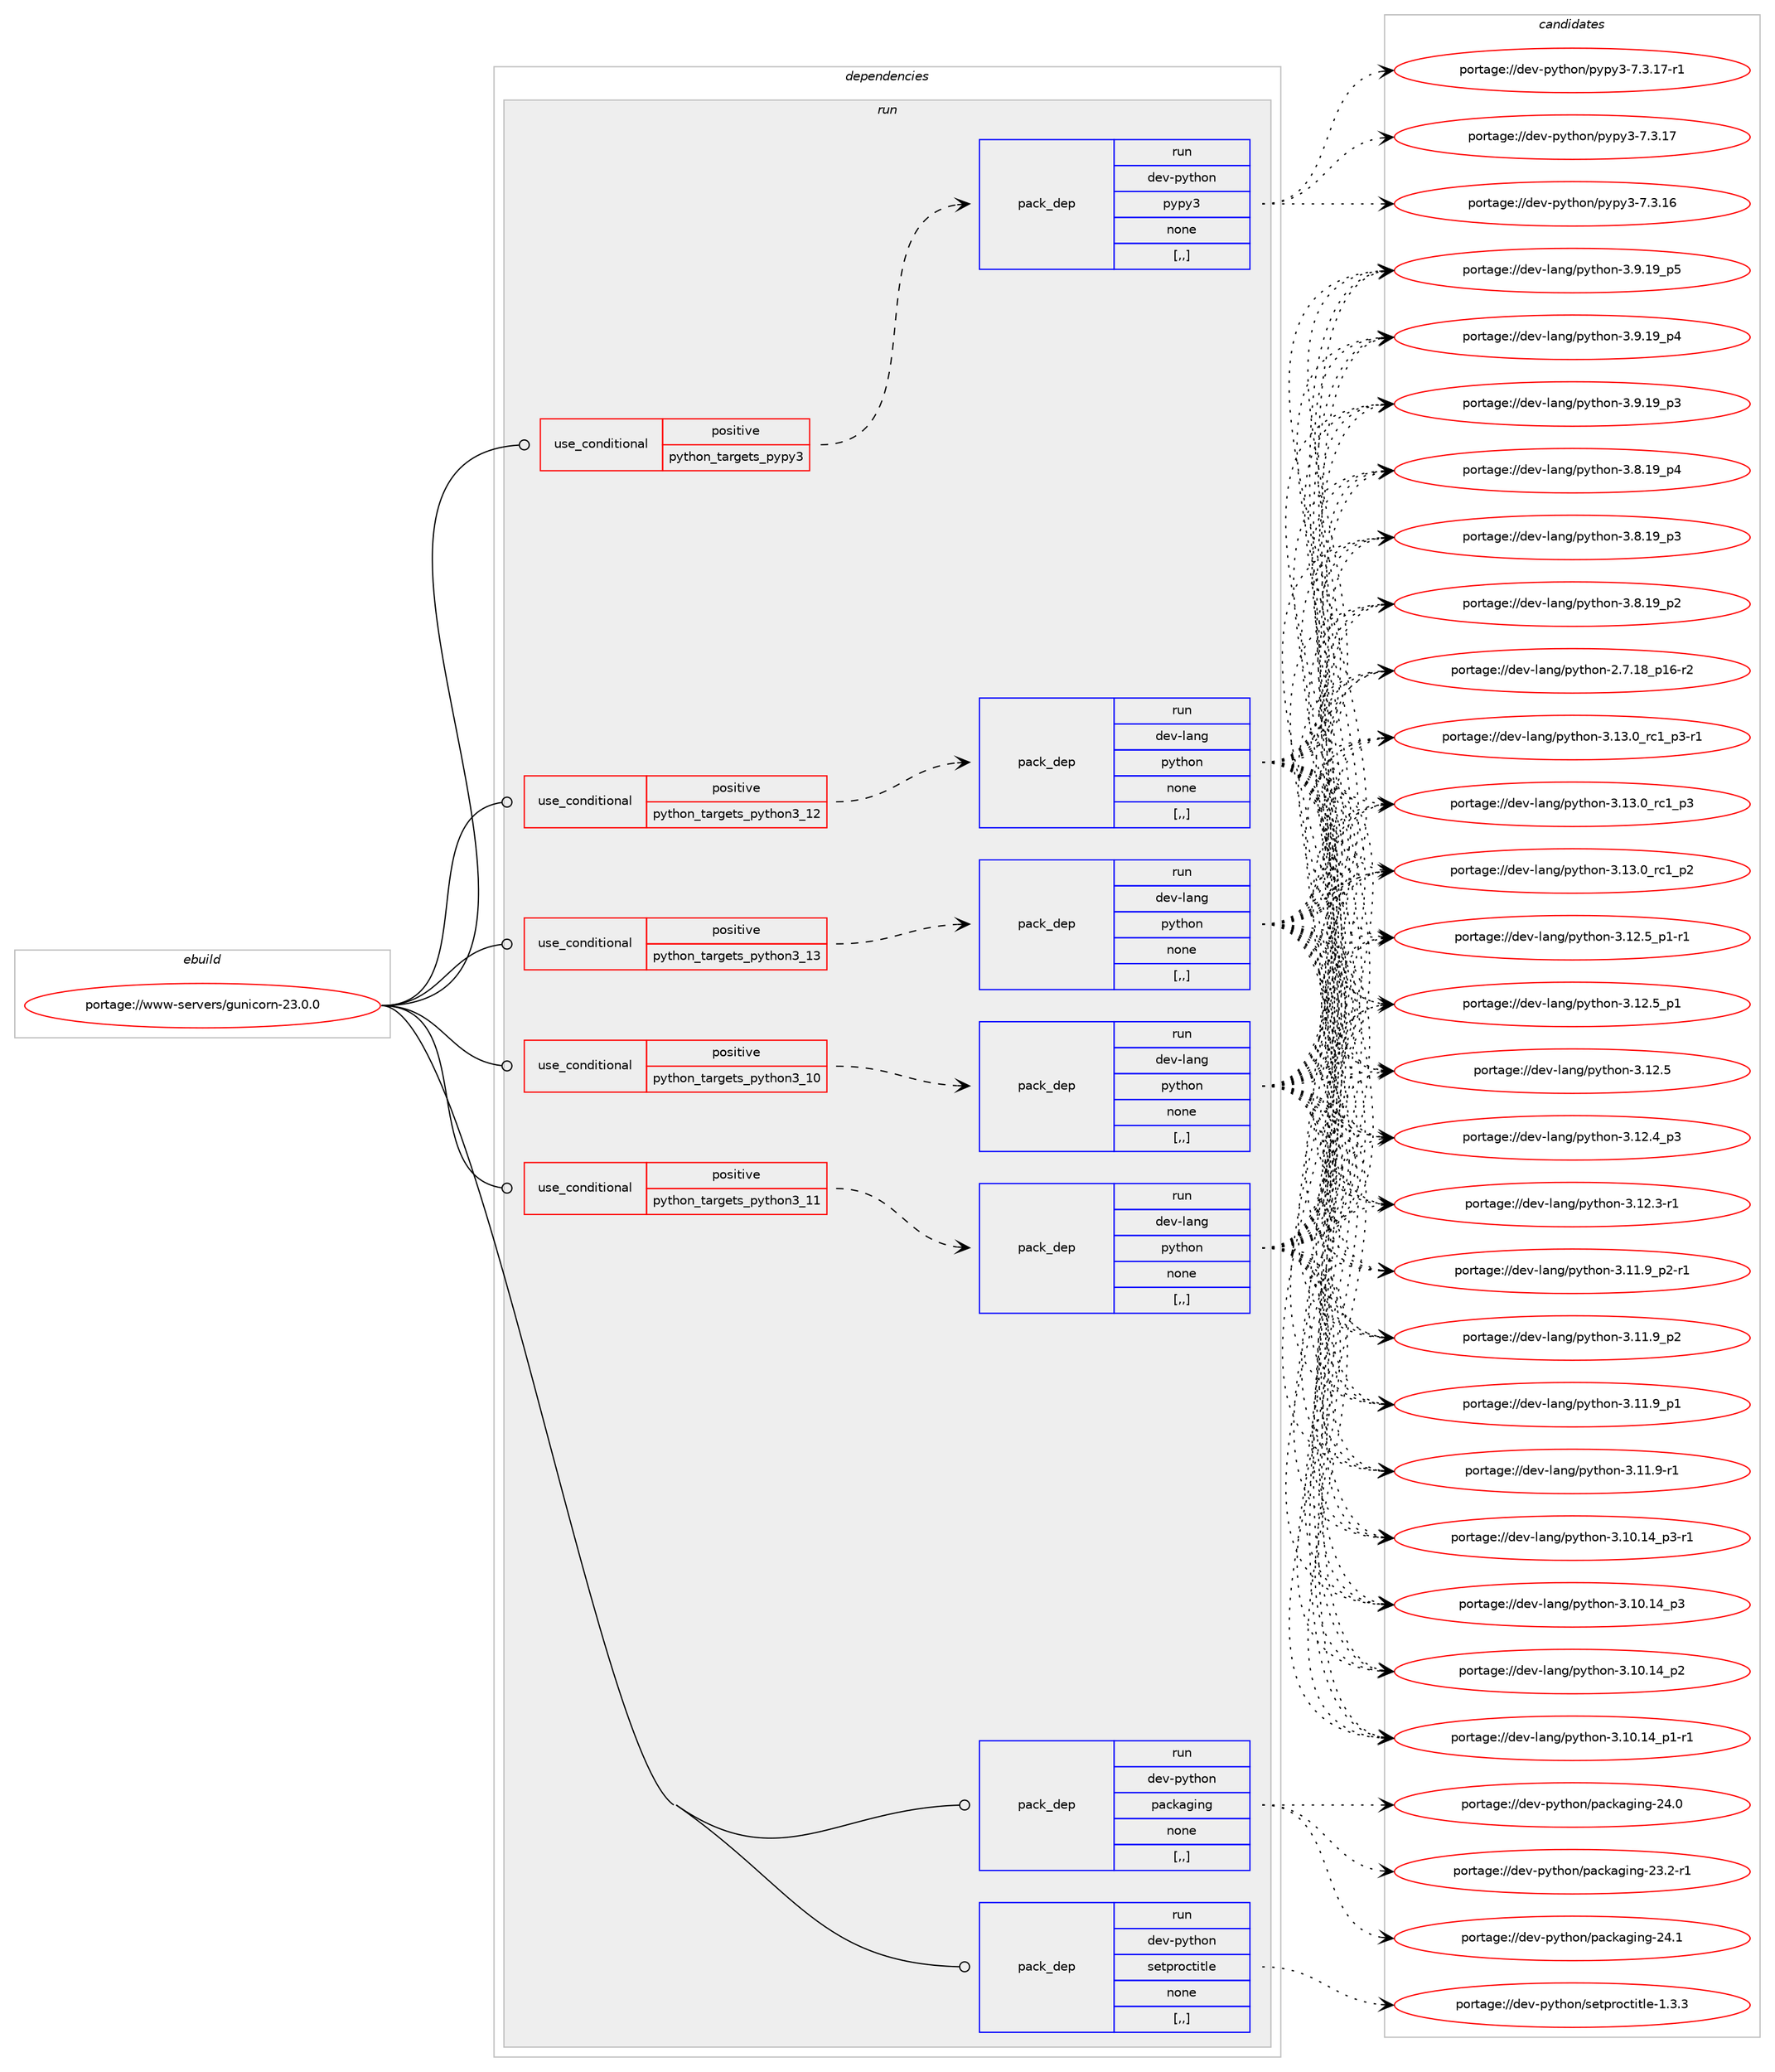 digraph prolog {

# *************
# Graph options
# *************

newrank=true;
concentrate=true;
compound=true;
graph [rankdir=LR,fontname=Helvetica,fontsize=10,ranksep=1.5];#, ranksep=2.5, nodesep=0.2];
edge  [arrowhead=vee];
node  [fontname=Helvetica,fontsize=10];

# **********
# The ebuild
# **********

subgraph cluster_leftcol {
color=gray;
label=<<i>ebuild</i>>;
id [label="portage://www-servers/gunicorn-23.0.0", color=red, width=4, href="../www-servers/gunicorn-23.0.0.svg"];
}

# ****************
# The dependencies
# ****************

subgraph cluster_midcol {
color=gray;
label=<<i>dependencies</i>>;
subgraph cluster_compile {
fillcolor="#eeeeee";
style=filled;
label=<<i>compile</i>>;
}
subgraph cluster_compileandrun {
fillcolor="#eeeeee";
style=filled;
label=<<i>compile and run</i>>;
}
subgraph cluster_run {
fillcolor="#eeeeee";
style=filled;
label=<<i>run</i>>;
subgraph cond329 {
dependency2008 [label=<<TABLE BORDER="0" CELLBORDER="1" CELLSPACING="0" CELLPADDING="4"><TR><TD ROWSPAN="3" CELLPADDING="10">use_conditional</TD></TR><TR><TD>positive</TD></TR><TR><TD>python_targets_pypy3</TD></TR></TABLE>>, shape=none, color=red];
subgraph pack1589 {
dependency2009 [label=<<TABLE BORDER="0" CELLBORDER="1" CELLSPACING="0" CELLPADDING="4" WIDTH="220"><TR><TD ROWSPAN="6" CELLPADDING="30">pack_dep</TD></TR><TR><TD WIDTH="110">run</TD></TR><TR><TD>dev-python</TD></TR><TR><TD>pypy3</TD></TR><TR><TD>none</TD></TR><TR><TD>[,,]</TD></TR></TABLE>>, shape=none, color=blue];
}
dependency2008:e -> dependency2009:w [weight=20,style="dashed",arrowhead="vee"];
}
id:e -> dependency2008:w [weight=20,style="solid",arrowhead="odot"];
subgraph cond330 {
dependency2010 [label=<<TABLE BORDER="0" CELLBORDER="1" CELLSPACING="0" CELLPADDING="4"><TR><TD ROWSPAN="3" CELLPADDING="10">use_conditional</TD></TR><TR><TD>positive</TD></TR><TR><TD>python_targets_python3_10</TD></TR></TABLE>>, shape=none, color=red];
subgraph pack1590 {
dependency2011 [label=<<TABLE BORDER="0" CELLBORDER="1" CELLSPACING="0" CELLPADDING="4" WIDTH="220"><TR><TD ROWSPAN="6" CELLPADDING="30">pack_dep</TD></TR><TR><TD WIDTH="110">run</TD></TR><TR><TD>dev-lang</TD></TR><TR><TD>python</TD></TR><TR><TD>none</TD></TR><TR><TD>[,,]</TD></TR></TABLE>>, shape=none, color=blue];
}
dependency2010:e -> dependency2011:w [weight=20,style="dashed",arrowhead="vee"];
}
id:e -> dependency2010:w [weight=20,style="solid",arrowhead="odot"];
subgraph cond331 {
dependency2012 [label=<<TABLE BORDER="0" CELLBORDER="1" CELLSPACING="0" CELLPADDING="4"><TR><TD ROWSPAN="3" CELLPADDING="10">use_conditional</TD></TR><TR><TD>positive</TD></TR><TR><TD>python_targets_python3_11</TD></TR></TABLE>>, shape=none, color=red];
subgraph pack1591 {
dependency2013 [label=<<TABLE BORDER="0" CELLBORDER="1" CELLSPACING="0" CELLPADDING="4" WIDTH="220"><TR><TD ROWSPAN="6" CELLPADDING="30">pack_dep</TD></TR><TR><TD WIDTH="110">run</TD></TR><TR><TD>dev-lang</TD></TR><TR><TD>python</TD></TR><TR><TD>none</TD></TR><TR><TD>[,,]</TD></TR></TABLE>>, shape=none, color=blue];
}
dependency2012:e -> dependency2013:w [weight=20,style="dashed",arrowhead="vee"];
}
id:e -> dependency2012:w [weight=20,style="solid",arrowhead="odot"];
subgraph cond332 {
dependency2014 [label=<<TABLE BORDER="0" CELLBORDER="1" CELLSPACING="0" CELLPADDING="4"><TR><TD ROWSPAN="3" CELLPADDING="10">use_conditional</TD></TR><TR><TD>positive</TD></TR><TR><TD>python_targets_python3_12</TD></TR></TABLE>>, shape=none, color=red];
subgraph pack1592 {
dependency2015 [label=<<TABLE BORDER="0" CELLBORDER="1" CELLSPACING="0" CELLPADDING="4" WIDTH="220"><TR><TD ROWSPAN="6" CELLPADDING="30">pack_dep</TD></TR><TR><TD WIDTH="110">run</TD></TR><TR><TD>dev-lang</TD></TR><TR><TD>python</TD></TR><TR><TD>none</TD></TR><TR><TD>[,,]</TD></TR></TABLE>>, shape=none, color=blue];
}
dependency2014:e -> dependency2015:w [weight=20,style="dashed",arrowhead="vee"];
}
id:e -> dependency2014:w [weight=20,style="solid",arrowhead="odot"];
subgraph cond333 {
dependency2016 [label=<<TABLE BORDER="0" CELLBORDER="1" CELLSPACING="0" CELLPADDING="4"><TR><TD ROWSPAN="3" CELLPADDING="10">use_conditional</TD></TR><TR><TD>positive</TD></TR><TR><TD>python_targets_python3_13</TD></TR></TABLE>>, shape=none, color=red];
subgraph pack1593 {
dependency2017 [label=<<TABLE BORDER="0" CELLBORDER="1" CELLSPACING="0" CELLPADDING="4" WIDTH="220"><TR><TD ROWSPAN="6" CELLPADDING="30">pack_dep</TD></TR><TR><TD WIDTH="110">run</TD></TR><TR><TD>dev-lang</TD></TR><TR><TD>python</TD></TR><TR><TD>none</TD></TR><TR><TD>[,,]</TD></TR></TABLE>>, shape=none, color=blue];
}
dependency2016:e -> dependency2017:w [weight=20,style="dashed",arrowhead="vee"];
}
id:e -> dependency2016:w [weight=20,style="solid",arrowhead="odot"];
subgraph pack1594 {
dependency2018 [label=<<TABLE BORDER="0" CELLBORDER="1" CELLSPACING="0" CELLPADDING="4" WIDTH="220"><TR><TD ROWSPAN="6" CELLPADDING="30">pack_dep</TD></TR><TR><TD WIDTH="110">run</TD></TR><TR><TD>dev-python</TD></TR><TR><TD>packaging</TD></TR><TR><TD>none</TD></TR><TR><TD>[,,]</TD></TR></TABLE>>, shape=none, color=blue];
}
id:e -> dependency2018:w [weight=20,style="solid",arrowhead="odot"];
subgraph pack1595 {
dependency2019 [label=<<TABLE BORDER="0" CELLBORDER="1" CELLSPACING="0" CELLPADDING="4" WIDTH="220"><TR><TD ROWSPAN="6" CELLPADDING="30">pack_dep</TD></TR><TR><TD WIDTH="110">run</TD></TR><TR><TD>dev-python</TD></TR><TR><TD>setproctitle</TD></TR><TR><TD>none</TD></TR><TR><TD>[,,]</TD></TR></TABLE>>, shape=none, color=blue];
}
id:e -> dependency2019:w [weight=20,style="solid",arrowhead="odot"];
}
}

# **************
# The candidates
# **************

subgraph cluster_choices {
rank=same;
color=gray;
label=<<i>candidates</i>>;

subgraph choice1589 {
color=black;
nodesep=1;
choice100101118451121211161041111104711212111212151455546514649554511449 [label="portage://dev-python/pypy3-7.3.17-r1", color=red, width=4,href="../dev-python/pypy3-7.3.17-r1.svg"];
choice10010111845112121116104111110471121211121215145554651464955 [label="portage://dev-python/pypy3-7.3.17", color=red, width=4,href="../dev-python/pypy3-7.3.17.svg"];
choice10010111845112121116104111110471121211121215145554651464954 [label="portage://dev-python/pypy3-7.3.16", color=red, width=4,href="../dev-python/pypy3-7.3.16.svg"];
dependency2009:e -> choice100101118451121211161041111104711212111212151455546514649554511449:w [style=dotted,weight="100"];
dependency2009:e -> choice10010111845112121116104111110471121211121215145554651464955:w [style=dotted,weight="100"];
dependency2009:e -> choice10010111845112121116104111110471121211121215145554651464954:w [style=dotted,weight="100"];
}
subgraph choice1590 {
color=black;
nodesep=1;
choice1001011184510897110103471121211161041111104551464951464895114994995112514511449 [label="portage://dev-lang/python-3.13.0_rc1_p3-r1", color=red, width=4,href="../dev-lang/python-3.13.0_rc1_p3-r1.svg"];
choice100101118451089711010347112121116104111110455146495146489511499499511251 [label="portage://dev-lang/python-3.13.0_rc1_p3", color=red, width=4,href="../dev-lang/python-3.13.0_rc1_p3.svg"];
choice100101118451089711010347112121116104111110455146495146489511499499511250 [label="portage://dev-lang/python-3.13.0_rc1_p2", color=red, width=4,href="../dev-lang/python-3.13.0_rc1_p2.svg"];
choice1001011184510897110103471121211161041111104551464950465395112494511449 [label="portage://dev-lang/python-3.12.5_p1-r1", color=red, width=4,href="../dev-lang/python-3.12.5_p1-r1.svg"];
choice100101118451089711010347112121116104111110455146495046539511249 [label="portage://dev-lang/python-3.12.5_p1", color=red, width=4,href="../dev-lang/python-3.12.5_p1.svg"];
choice10010111845108971101034711212111610411111045514649504653 [label="portage://dev-lang/python-3.12.5", color=red, width=4,href="../dev-lang/python-3.12.5.svg"];
choice100101118451089711010347112121116104111110455146495046529511251 [label="portage://dev-lang/python-3.12.4_p3", color=red, width=4,href="../dev-lang/python-3.12.4_p3.svg"];
choice100101118451089711010347112121116104111110455146495046514511449 [label="portage://dev-lang/python-3.12.3-r1", color=red, width=4,href="../dev-lang/python-3.12.3-r1.svg"];
choice1001011184510897110103471121211161041111104551464949465795112504511449 [label="portage://dev-lang/python-3.11.9_p2-r1", color=red, width=4,href="../dev-lang/python-3.11.9_p2-r1.svg"];
choice100101118451089711010347112121116104111110455146494946579511250 [label="portage://dev-lang/python-3.11.9_p2", color=red, width=4,href="../dev-lang/python-3.11.9_p2.svg"];
choice100101118451089711010347112121116104111110455146494946579511249 [label="portage://dev-lang/python-3.11.9_p1", color=red, width=4,href="../dev-lang/python-3.11.9_p1.svg"];
choice100101118451089711010347112121116104111110455146494946574511449 [label="portage://dev-lang/python-3.11.9-r1", color=red, width=4,href="../dev-lang/python-3.11.9-r1.svg"];
choice100101118451089711010347112121116104111110455146494846495295112514511449 [label="portage://dev-lang/python-3.10.14_p3-r1", color=red, width=4,href="../dev-lang/python-3.10.14_p3-r1.svg"];
choice10010111845108971101034711212111610411111045514649484649529511251 [label="portage://dev-lang/python-3.10.14_p3", color=red, width=4,href="../dev-lang/python-3.10.14_p3.svg"];
choice10010111845108971101034711212111610411111045514649484649529511250 [label="portage://dev-lang/python-3.10.14_p2", color=red, width=4,href="../dev-lang/python-3.10.14_p2.svg"];
choice100101118451089711010347112121116104111110455146494846495295112494511449 [label="portage://dev-lang/python-3.10.14_p1-r1", color=red, width=4,href="../dev-lang/python-3.10.14_p1-r1.svg"];
choice100101118451089711010347112121116104111110455146574649579511253 [label="portage://dev-lang/python-3.9.19_p5", color=red, width=4,href="../dev-lang/python-3.9.19_p5.svg"];
choice100101118451089711010347112121116104111110455146574649579511252 [label="portage://dev-lang/python-3.9.19_p4", color=red, width=4,href="../dev-lang/python-3.9.19_p4.svg"];
choice100101118451089711010347112121116104111110455146574649579511251 [label="portage://dev-lang/python-3.9.19_p3", color=red, width=4,href="../dev-lang/python-3.9.19_p3.svg"];
choice100101118451089711010347112121116104111110455146564649579511252 [label="portage://dev-lang/python-3.8.19_p4", color=red, width=4,href="../dev-lang/python-3.8.19_p4.svg"];
choice100101118451089711010347112121116104111110455146564649579511251 [label="portage://dev-lang/python-3.8.19_p3", color=red, width=4,href="../dev-lang/python-3.8.19_p3.svg"];
choice100101118451089711010347112121116104111110455146564649579511250 [label="portage://dev-lang/python-3.8.19_p2", color=red, width=4,href="../dev-lang/python-3.8.19_p2.svg"];
choice100101118451089711010347112121116104111110455046554649569511249544511450 [label="portage://dev-lang/python-2.7.18_p16-r2", color=red, width=4,href="../dev-lang/python-2.7.18_p16-r2.svg"];
dependency2011:e -> choice1001011184510897110103471121211161041111104551464951464895114994995112514511449:w [style=dotted,weight="100"];
dependency2011:e -> choice100101118451089711010347112121116104111110455146495146489511499499511251:w [style=dotted,weight="100"];
dependency2011:e -> choice100101118451089711010347112121116104111110455146495146489511499499511250:w [style=dotted,weight="100"];
dependency2011:e -> choice1001011184510897110103471121211161041111104551464950465395112494511449:w [style=dotted,weight="100"];
dependency2011:e -> choice100101118451089711010347112121116104111110455146495046539511249:w [style=dotted,weight="100"];
dependency2011:e -> choice10010111845108971101034711212111610411111045514649504653:w [style=dotted,weight="100"];
dependency2011:e -> choice100101118451089711010347112121116104111110455146495046529511251:w [style=dotted,weight="100"];
dependency2011:e -> choice100101118451089711010347112121116104111110455146495046514511449:w [style=dotted,weight="100"];
dependency2011:e -> choice1001011184510897110103471121211161041111104551464949465795112504511449:w [style=dotted,weight="100"];
dependency2011:e -> choice100101118451089711010347112121116104111110455146494946579511250:w [style=dotted,weight="100"];
dependency2011:e -> choice100101118451089711010347112121116104111110455146494946579511249:w [style=dotted,weight="100"];
dependency2011:e -> choice100101118451089711010347112121116104111110455146494946574511449:w [style=dotted,weight="100"];
dependency2011:e -> choice100101118451089711010347112121116104111110455146494846495295112514511449:w [style=dotted,weight="100"];
dependency2011:e -> choice10010111845108971101034711212111610411111045514649484649529511251:w [style=dotted,weight="100"];
dependency2011:e -> choice10010111845108971101034711212111610411111045514649484649529511250:w [style=dotted,weight="100"];
dependency2011:e -> choice100101118451089711010347112121116104111110455146494846495295112494511449:w [style=dotted,weight="100"];
dependency2011:e -> choice100101118451089711010347112121116104111110455146574649579511253:w [style=dotted,weight="100"];
dependency2011:e -> choice100101118451089711010347112121116104111110455146574649579511252:w [style=dotted,weight="100"];
dependency2011:e -> choice100101118451089711010347112121116104111110455146574649579511251:w [style=dotted,weight="100"];
dependency2011:e -> choice100101118451089711010347112121116104111110455146564649579511252:w [style=dotted,weight="100"];
dependency2011:e -> choice100101118451089711010347112121116104111110455146564649579511251:w [style=dotted,weight="100"];
dependency2011:e -> choice100101118451089711010347112121116104111110455146564649579511250:w [style=dotted,weight="100"];
dependency2011:e -> choice100101118451089711010347112121116104111110455046554649569511249544511450:w [style=dotted,weight="100"];
}
subgraph choice1591 {
color=black;
nodesep=1;
choice1001011184510897110103471121211161041111104551464951464895114994995112514511449 [label="portage://dev-lang/python-3.13.0_rc1_p3-r1", color=red, width=4,href="../dev-lang/python-3.13.0_rc1_p3-r1.svg"];
choice100101118451089711010347112121116104111110455146495146489511499499511251 [label="portage://dev-lang/python-3.13.0_rc1_p3", color=red, width=4,href="../dev-lang/python-3.13.0_rc1_p3.svg"];
choice100101118451089711010347112121116104111110455146495146489511499499511250 [label="portage://dev-lang/python-3.13.0_rc1_p2", color=red, width=4,href="../dev-lang/python-3.13.0_rc1_p2.svg"];
choice1001011184510897110103471121211161041111104551464950465395112494511449 [label="portage://dev-lang/python-3.12.5_p1-r1", color=red, width=4,href="../dev-lang/python-3.12.5_p1-r1.svg"];
choice100101118451089711010347112121116104111110455146495046539511249 [label="portage://dev-lang/python-3.12.5_p1", color=red, width=4,href="../dev-lang/python-3.12.5_p1.svg"];
choice10010111845108971101034711212111610411111045514649504653 [label="portage://dev-lang/python-3.12.5", color=red, width=4,href="../dev-lang/python-3.12.5.svg"];
choice100101118451089711010347112121116104111110455146495046529511251 [label="portage://dev-lang/python-3.12.4_p3", color=red, width=4,href="../dev-lang/python-3.12.4_p3.svg"];
choice100101118451089711010347112121116104111110455146495046514511449 [label="portage://dev-lang/python-3.12.3-r1", color=red, width=4,href="../dev-lang/python-3.12.3-r1.svg"];
choice1001011184510897110103471121211161041111104551464949465795112504511449 [label="portage://dev-lang/python-3.11.9_p2-r1", color=red, width=4,href="../dev-lang/python-3.11.9_p2-r1.svg"];
choice100101118451089711010347112121116104111110455146494946579511250 [label="portage://dev-lang/python-3.11.9_p2", color=red, width=4,href="../dev-lang/python-3.11.9_p2.svg"];
choice100101118451089711010347112121116104111110455146494946579511249 [label="portage://dev-lang/python-3.11.9_p1", color=red, width=4,href="../dev-lang/python-3.11.9_p1.svg"];
choice100101118451089711010347112121116104111110455146494946574511449 [label="portage://dev-lang/python-3.11.9-r1", color=red, width=4,href="../dev-lang/python-3.11.9-r1.svg"];
choice100101118451089711010347112121116104111110455146494846495295112514511449 [label="portage://dev-lang/python-3.10.14_p3-r1", color=red, width=4,href="../dev-lang/python-3.10.14_p3-r1.svg"];
choice10010111845108971101034711212111610411111045514649484649529511251 [label="portage://dev-lang/python-3.10.14_p3", color=red, width=4,href="../dev-lang/python-3.10.14_p3.svg"];
choice10010111845108971101034711212111610411111045514649484649529511250 [label="portage://dev-lang/python-3.10.14_p2", color=red, width=4,href="../dev-lang/python-3.10.14_p2.svg"];
choice100101118451089711010347112121116104111110455146494846495295112494511449 [label="portage://dev-lang/python-3.10.14_p1-r1", color=red, width=4,href="../dev-lang/python-3.10.14_p1-r1.svg"];
choice100101118451089711010347112121116104111110455146574649579511253 [label="portage://dev-lang/python-3.9.19_p5", color=red, width=4,href="../dev-lang/python-3.9.19_p5.svg"];
choice100101118451089711010347112121116104111110455146574649579511252 [label="portage://dev-lang/python-3.9.19_p4", color=red, width=4,href="../dev-lang/python-3.9.19_p4.svg"];
choice100101118451089711010347112121116104111110455146574649579511251 [label="portage://dev-lang/python-3.9.19_p3", color=red, width=4,href="../dev-lang/python-3.9.19_p3.svg"];
choice100101118451089711010347112121116104111110455146564649579511252 [label="portage://dev-lang/python-3.8.19_p4", color=red, width=4,href="../dev-lang/python-3.8.19_p4.svg"];
choice100101118451089711010347112121116104111110455146564649579511251 [label="portage://dev-lang/python-3.8.19_p3", color=red, width=4,href="../dev-lang/python-3.8.19_p3.svg"];
choice100101118451089711010347112121116104111110455146564649579511250 [label="portage://dev-lang/python-3.8.19_p2", color=red, width=4,href="../dev-lang/python-3.8.19_p2.svg"];
choice100101118451089711010347112121116104111110455046554649569511249544511450 [label="portage://dev-lang/python-2.7.18_p16-r2", color=red, width=4,href="../dev-lang/python-2.7.18_p16-r2.svg"];
dependency2013:e -> choice1001011184510897110103471121211161041111104551464951464895114994995112514511449:w [style=dotted,weight="100"];
dependency2013:e -> choice100101118451089711010347112121116104111110455146495146489511499499511251:w [style=dotted,weight="100"];
dependency2013:e -> choice100101118451089711010347112121116104111110455146495146489511499499511250:w [style=dotted,weight="100"];
dependency2013:e -> choice1001011184510897110103471121211161041111104551464950465395112494511449:w [style=dotted,weight="100"];
dependency2013:e -> choice100101118451089711010347112121116104111110455146495046539511249:w [style=dotted,weight="100"];
dependency2013:e -> choice10010111845108971101034711212111610411111045514649504653:w [style=dotted,weight="100"];
dependency2013:e -> choice100101118451089711010347112121116104111110455146495046529511251:w [style=dotted,weight="100"];
dependency2013:e -> choice100101118451089711010347112121116104111110455146495046514511449:w [style=dotted,weight="100"];
dependency2013:e -> choice1001011184510897110103471121211161041111104551464949465795112504511449:w [style=dotted,weight="100"];
dependency2013:e -> choice100101118451089711010347112121116104111110455146494946579511250:w [style=dotted,weight="100"];
dependency2013:e -> choice100101118451089711010347112121116104111110455146494946579511249:w [style=dotted,weight="100"];
dependency2013:e -> choice100101118451089711010347112121116104111110455146494946574511449:w [style=dotted,weight="100"];
dependency2013:e -> choice100101118451089711010347112121116104111110455146494846495295112514511449:w [style=dotted,weight="100"];
dependency2013:e -> choice10010111845108971101034711212111610411111045514649484649529511251:w [style=dotted,weight="100"];
dependency2013:e -> choice10010111845108971101034711212111610411111045514649484649529511250:w [style=dotted,weight="100"];
dependency2013:e -> choice100101118451089711010347112121116104111110455146494846495295112494511449:w [style=dotted,weight="100"];
dependency2013:e -> choice100101118451089711010347112121116104111110455146574649579511253:w [style=dotted,weight="100"];
dependency2013:e -> choice100101118451089711010347112121116104111110455146574649579511252:w [style=dotted,weight="100"];
dependency2013:e -> choice100101118451089711010347112121116104111110455146574649579511251:w [style=dotted,weight="100"];
dependency2013:e -> choice100101118451089711010347112121116104111110455146564649579511252:w [style=dotted,weight="100"];
dependency2013:e -> choice100101118451089711010347112121116104111110455146564649579511251:w [style=dotted,weight="100"];
dependency2013:e -> choice100101118451089711010347112121116104111110455146564649579511250:w [style=dotted,weight="100"];
dependency2013:e -> choice100101118451089711010347112121116104111110455046554649569511249544511450:w [style=dotted,weight="100"];
}
subgraph choice1592 {
color=black;
nodesep=1;
choice1001011184510897110103471121211161041111104551464951464895114994995112514511449 [label="portage://dev-lang/python-3.13.0_rc1_p3-r1", color=red, width=4,href="../dev-lang/python-3.13.0_rc1_p3-r1.svg"];
choice100101118451089711010347112121116104111110455146495146489511499499511251 [label="portage://dev-lang/python-3.13.0_rc1_p3", color=red, width=4,href="../dev-lang/python-3.13.0_rc1_p3.svg"];
choice100101118451089711010347112121116104111110455146495146489511499499511250 [label="portage://dev-lang/python-3.13.0_rc1_p2", color=red, width=4,href="../dev-lang/python-3.13.0_rc1_p2.svg"];
choice1001011184510897110103471121211161041111104551464950465395112494511449 [label="portage://dev-lang/python-3.12.5_p1-r1", color=red, width=4,href="../dev-lang/python-3.12.5_p1-r1.svg"];
choice100101118451089711010347112121116104111110455146495046539511249 [label="portage://dev-lang/python-3.12.5_p1", color=red, width=4,href="../dev-lang/python-3.12.5_p1.svg"];
choice10010111845108971101034711212111610411111045514649504653 [label="portage://dev-lang/python-3.12.5", color=red, width=4,href="../dev-lang/python-3.12.5.svg"];
choice100101118451089711010347112121116104111110455146495046529511251 [label="portage://dev-lang/python-3.12.4_p3", color=red, width=4,href="../dev-lang/python-3.12.4_p3.svg"];
choice100101118451089711010347112121116104111110455146495046514511449 [label="portage://dev-lang/python-3.12.3-r1", color=red, width=4,href="../dev-lang/python-3.12.3-r1.svg"];
choice1001011184510897110103471121211161041111104551464949465795112504511449 [label="portage://dev-lang/python-3.11.9_p2-r1", color=red, width=4,href="../dev-lang/python-3.11.9_p2-r1.svg"];
choice100101118451089711010347112121116104111110455146494946579511250 [label="portage://dev-lang/python-3.11.9_p2", color=red, width=4,href="../dev-lang/python-3.11.9_p2.svg"];
choice100101118451089711010347112121116104111110455146494946579511249 [label="portage://dev-lang/python-3.11.9_p1", color=red, width=4,href="../dev-lang/python-3.11.9_p1.svg"];
choice100101118451089711010347112121116104111110455146494946574511449 [label="portage://dev-lang/python-3.11.9-r1", color=red, width=4,href="../dev-lang/python-3.11.9-r1.svg"];
choice100101118451089711010347112121116104111110455146494846495295112514511449 [label="portage://dev-lang/python-3.10.14_p3-r1", color=red, width=4,href="../dev-lang/python-3.10.14_p3-r1.svg"];
choice10010111845108971101034711212111610411111045514649484649529511251 [label="portage://dev-lang/python-3.10.14_p3", color=red, width=4,href="../dev-lang/python-3.10.14_p3.svg"];
choice10010111845108971101034711212111610411111045514649484649529511250 [label="portage://dev-lang/python-3.10.14_p2", color=red, width=4,href="../dev-lang/python-3.10.14_p2.svg"];
choice100101118451089711010347112121116104111110455146494846495295112494511449 [label="portage://dev-lang/python-3.10.14_p1-r1", color=red, width=4,href="../dev-lang/python-3.10.14_p1-r1.svg"];
choice100101118451089711010347112121116104111110455146574649579511253 [label="portage://dev-lang/python-3.9.19_p5", color=red, width=4,href="../dev-lang/python-3.9.19_p5.svg"];
choice100101118451089711010347112121116104111110455146574649579511252 [label="portage://dev-lang/python-3.9.19_p4", color=red, width=4,href="../dev-lang/python-3.9.19_p4.svg"];
choice100101118451089711010347112121116104111110455146574649579511251 [label="portage://dev-lang/python-3.9.19_p3", color=red, width=4,href="../dev-lang/python-3.9.19_p3.svg"];
choice100101118451089711010347112121116104111110455146564649579511252 [label="portage://dev-lang/python-3.8.19_p4", color=red, width=4,href="../dev-lang/python-3.8.19_p4.svg"];
choice100101118451089711010347112121116104111110455146564649579511251 [label="portage://dev-lang/python-3.8.19_p3", color=red, width=4,href="../dev-lang/python-3.8.19_p3.svg"];
choice100101118451089711010347112121116104111110455146564649579511250 [label="portage://dev-lang/python-3.8.19_p2", color=red, width=4,href="../dev-lang/python-3.8.19_p2.svg"];
choice100101118451089711010347112121116104111110455046554649569511249544511450 [label="portage://dev-lang/python-2.7.18_p16-r2", color=red, width=4,href="../dev-lang/python-2.7.18_p16-r2.svg"];
dependency2015:e -> choice1001011184510897110103471121211161041111104551464951464895114994995112514511449:w [style=dotted,weight="100"];
dependency2015:e -> choice100101118451089711010347112121116104111110455146495146489511499499511251:w [style=dotted,weight="100"];
dependency2015:e -> choice100101118451089711010347112121116104111110455146495146489511499499511250:w [style=dotted,weight="100"];
dependency2015:e -> choice1001011184510897110103471121211161041111104551464950465395112494511449:w [style=dotted,weight="100"];
dependency2015:e -> choice100101118451089711010347112121116104111110455146495046539511249:w [style=dotted,weight="100"];
dependency2015:e -> choice10010111845108971101034711212111610411111045514649504653:w [style=dotted,weight="100"];
dependency2015:e -> choice100101118451089711010347112121116104111110455146495046529511251:w [style=dotted,weight="100"];
dependency2015:e -> choice100101118451089711010347112121116104111110455146495046514511449:w [style=dotted,weight="100"];
dependency2015:e -> choice1001011184510897110103471121211161041111104551464949465795112504511449:w [style=dotted,weight="100"];
dependency2015:e -> choice100101118451089711010347112121116104111110455146494946579511250:w [style=dotted,weight="100"];
dependency2015:e -> choice100101118451089711010347112121116104111110455146494946579511249:w [style=dotted,weight="100"];
dependency2015:e -> choice100101118451089711010347112121116104111110455146494946574511449:w [style=dotted,weight="100"];
dependency2015:e -> choice100101118451089711010347112121116104111110455146494846495295112514511449:w [style=dotted,weight="100"];
dependency2015:e -> choice10010111845108971101034711212111610411111045514649484649529511251:w [style=dotted,weight="100"];
dependency2015:e -> choice10010111845108971101034711212111610411111045514649484649529511250:w [style=dotted,weight="100"];
dependency2015:e -> choice100101118451089711010347112121116104111110455146494846495295112494511449:w [style=dotted,weight="100"];
dependency2015:e -> choice100101118451089711010347112121116104111110455146574649579511253:w [style=dotted,weight="100"];
dependency2015:e -> choice100101118451089711010347112121116104111110455146574649579511252:w [style=dotted,weight="100"];
dependency2015:e -> choice100101118451089711010347112121116104111110455146574649579511251:w [style=dotted,weight="100"];
dependency2015:e -> choice100101118451089711010347112121116104111110455146564649579511252:w [style=dotted,weight="100"];
dependency2015:e -> choice100101118451089711010347112121116104111110455146564649579511251:w [style=dotted,weight="100"];
dependency2015:e -> choice100101118451089711010347112121116104111110455146564649579511250:w [style=dotted,weight="100"];
dependency2015:e -> choice100101118451089711010347112121116104111110455046554649569511249544511450:w [style=dotted,weight="100"];
}
subgraph choice1593 {
color=black;
nodesep=1;
choice1001011184510897110103471121211161041111104551464951464895114994995112514511449 [label="portage://dev-lang/python-3.13.0_rc1_p3-r1", color=red, width=4,href="../dev-lang/python-3.13.0_rc1_p3-r1.svg"];
choice100101118451089711010347112121116104111110455146495146489511499499511251 [label="portage://dev-lang/python-3.13.0_rc1_p3", color=red, width=4,href="../dev-lang/python-3.13.0_rc1_p3.svg"];
choice100101118451089711010347112121116104111110455146495146489511499499511250 [label="portage://dev-lang/python-3.13.0_rc1_p2", color=red, width=4,href="../dev-lang/python-3.13.0_rc1_p2.svg"];
choice1001011184510897110103471121211161041111104551464950465395112494511449 [label="portage://dev-lang/python-3.12.5_p1-r1", color=red, width=4,href="../dev-lang/python-3.12.5_p1-r1.svg"];
choice100101118451089711010347112121116104111110455146495046539511249 [label="portage://dev-lang/python-3.12.5_p1", color=red, width=4,href="../dev-lang/python-3.12.5_p1.svg"];
choice10010111845108971101034711212111610411111045514649504653 [label="portage://dev-lang/python-3.12.5", color=red, width=4,href="../dev-lang/python-3.12.5.svg"];
choice100101118451089711010347112121116104111110455146495046529511251 [label="portage://dev-lang/python-3.12.4_p3", color=red, width=4,href="../dev-lang/python-3.12.4_p3.svg"];
choice100101118451089711010347112121116104111110455146495046514511449 [label="portage://dev-lang/python-3.12.3-r1", color=red, width=4,href="../dev-lang/python-3.12.3-r1.svg"];
choice1001011184510897110103471121211161041111104551464949465795112504511449 [label="portage://dev-lang/python-3.11.9_p2-r1", color=red, width=4,href="../dev-lang/python-3.11.9_p2-r1.svg"];
choice100101118451089711010347112121116104111110455146494946579511250 [label="portage://dev-lang/python-3.11.9_p2", color=red, width=4,href="../dev-lang/python-3.11.9_p2.svg"];
choice100101118451089711010347112121116104111110455146494946579511249 [label="portage://dev-lang/python-3.11.9_p1", color=red, width=4,href="../dev-lang/python-3.11.9_p1.svg"];
choice100101118451089711010347112121116104111110455146494946574511449 [label="portage://dev-lang/python-3.11.9-r1", color=red, width=4,href="../dev-lang/python-3.11.9-r1.svg"];
choice100101118451089711010347112121116104111110455146494846495295112514511449 [label="portage://dev-lang/python-3.10.14_p3-r1", color=red, width=4,href="../dev-lang/python-3.10.14_p3-r1.svg"];
choice10010111845108971101034711212111610411111045514649484649529511251 [label="portage://dev-lang/python-3.10.14_p3", color=red, width=4,href="../dev-lang/python-3.10.14_p3.svg"];
choice10010111845108971101034711212111610411111045514649484649529511250 [label="portage://dev-lang/python-3.10.14_p2", color=red, width=4,href="../dev-lang/python-3.10.14_p2.svg"];
choice100101118451089711010347112121116104111110455146494846495295112494511449 [label="portage://dev-lang/python-3.10.14_p1-r1", color=red, width=4,href="../dev-lang/python-3.10.14_p1-r1.svg"];
choice100101118451089711010347112121116104111110455146574649579511253 [label="portage://dev-lang/python-3.9.19_p5", color=red, width=4,href="../dev-lang/python-3.9.19_p5.svg"];
choice100101118451089711010347112121116104111110455146574649579511252 [label="portage://dev-lang/python-3.9.19_p4", color=red, width=4,href="../dev-lang/python-3.9.19_p4.svg"];
choice100101118451089711010347112121116104111110455146574649579511251 [label="portage://dev-lang/python-3.9.19_p3", color=red, width=4,href="../dev-lang/python-3.9.19_p3.svg"];
choice100101118451089711010347112121116104111110455146564649579511252 [label="portage://dev-lang/python-3.8.19_p4", color=red, width=4,href="../dev-lang/python-3.8.19_p4.svg"];
choice100101118451089711010347112121116104111110455146564649579511251 [label="portage://dev-lang/python-3.8.19_p3", color=red, width=4,href="../dev-lang/python-3.8.19_p3.svg"];
choice100101118451089711010347112121116104111110455146564649579511250 [label="portage://dev-lang/python-3.8.19_p2", color=red, width=4,href="../dev-lang/python-3.8.19_p2.svg"];
choice100101118451089711010347112121116104111110455046554649569511249544511450 [label="portage://dev-lang/python-2.7.18_p16-r2", color=red, width=4,href="../dev-lang/python-2.7.18_p16-r2.svg"];
dependency2017:e -> choice1001011184510897110103471121211161041111104551464951464895114994995112514511449:w [style=dotted,weight="100"];
dependency2017:e -> choice100101118451089711010347112121116104111110455146495146489511499499511251:w [style=dotted,weight="100"];
dependency2017:e -> choice100101118451089711010347112121116104111110455146495146489511499499511250:w [style=dotted,weight="100"];
dependency2017:e -> choice1001011184510897110103471121211161041111104551464950465395112494511449:w [style=dotted,weight="100"];
dependency2017:e -> choice100101118451089711010347112121116104111110455146495046539511249:w [style=dotted,weight="100"];
dependency2017:e -> choice10010111845108971101034711212111610411111045514649504653:w [style=dotted,weight="100"];
dependency2017:e -> choice100101118451089711010347112121116104111110455146495046529511251:w [style=dotted,weight="100"];
dependency2017:e -> choice100101118451089711010347112121116104111110455146495046514511449:w [style=dotted,weight="100"];
dependency2017:e -> choice1001011184510897110103471121211161041111104551464949465795112504511449:w [style=dotted,weight="100"];
dependency2017:e -> choice100101118451089711010347112121116104111110455146494946579511250:w [style=dotted,weight="100"];
dependency2017:e -> choice100101118451089711010347112121116104111110455146494946579511249:w [style=dotted,weight="100"];
dependency2017:e -> choice100101118451089711010347112121116104111110455146494946574511449:w [style=dotted,weight="100"];
dependency2017:e -> choice100101118451089711010347112121116104111110455146494846495295112514511449:w [style=dotted,weight="100"];
dependency2017:e -> choice10010111845108971101034711212111610411111045514649484649529511251:w [style=dotted,weight="100"];
dependency2017:e -> choice10010111845108971101034711212111610411111045514649484649529511250:w [style=dotted,weight="100"];
dependency2017:e -> choice100101118451089711010347112121116104111110455146494846495295112494511449:w [style=dotted,weight="100"];
dependency2017:e -> choice100101118451089711010347112121116104111110455146574649579511253:w [style=dotted,weight="100"];
dependency2017:e -> choice100101118451089711010347112121116104111110455146574649579511252:w [style=dotted,weight="100"];
dependency2017:e -> choice100101118451089711010347112121116104111110455146574649579511251:w [style=dotted,weight="100"];
dependency2017:e -> choice100101118451089711010347112121116104111110455146564649579511252:w [style=dotted,weight="100"];
dependency2017:e -> choice100101118451089711010347112121116104111110455146564649579511251:w [style=dotted,weight="100"];
dependency2017:e -> choice100101118451089711010347112121116104111110455146564649579511250:w [style=dotted,weight="100"];
dependency2017:e -> choice100101118451089711010347112121116104111110455046554649569511249544511450:w [style=dotted,weight="100"];
}
subgraph choice1594 {
color=black;
nodesep=1;
choice10010111845112121116104111110471129799107971031051101034550524649 [label="portage://dev-python/packaging-24.1", color=red, width=4,href="../dev-python/packaging-24.1.svg"];
choice10010111845112121116104111110471129799107971031051101034550524648 [label="portage://dev-python/packaging-24.0", color=red, width=4,href="../dev-python/packaging-24.0.svg"];
choice100101118451121211161041111104711297991079710310511010345505146504511449 [label="portage://dev-python/packaging-23.2-r1", color=red, width=4,href="../dev-python/packaging-23.2-r1.svg"];
dependency2018:e -> choice10010111845112121116104111110471129799107971031051101034550524649:w [style=dotted,weight="100"];
dependency2018:e -> choice10010111845112121116104111110471129799107971031051101034550524648:w [style=dotted,weight="100"];
dependency2018:e -> choice100101118451121211161041111104711297991079710310511010345505146504511449:w [style=dotted,weight="100"];
}
subgraph choice1595 {
color=black;
nodesep=1;
choice100101118451121211161041111104711510111611211411199116105116108101454946514651 [label="portage://dev-python/setproctitle-1.3.3", color=red, width=4,href="../dev-python/setproctitle-1.3.3.svg"];
dependency2019:e -> choice100101118451121211161041111104711510111611211411199116105116108101454946514651:w [style=dotted,weight="100"];
}
}

}
